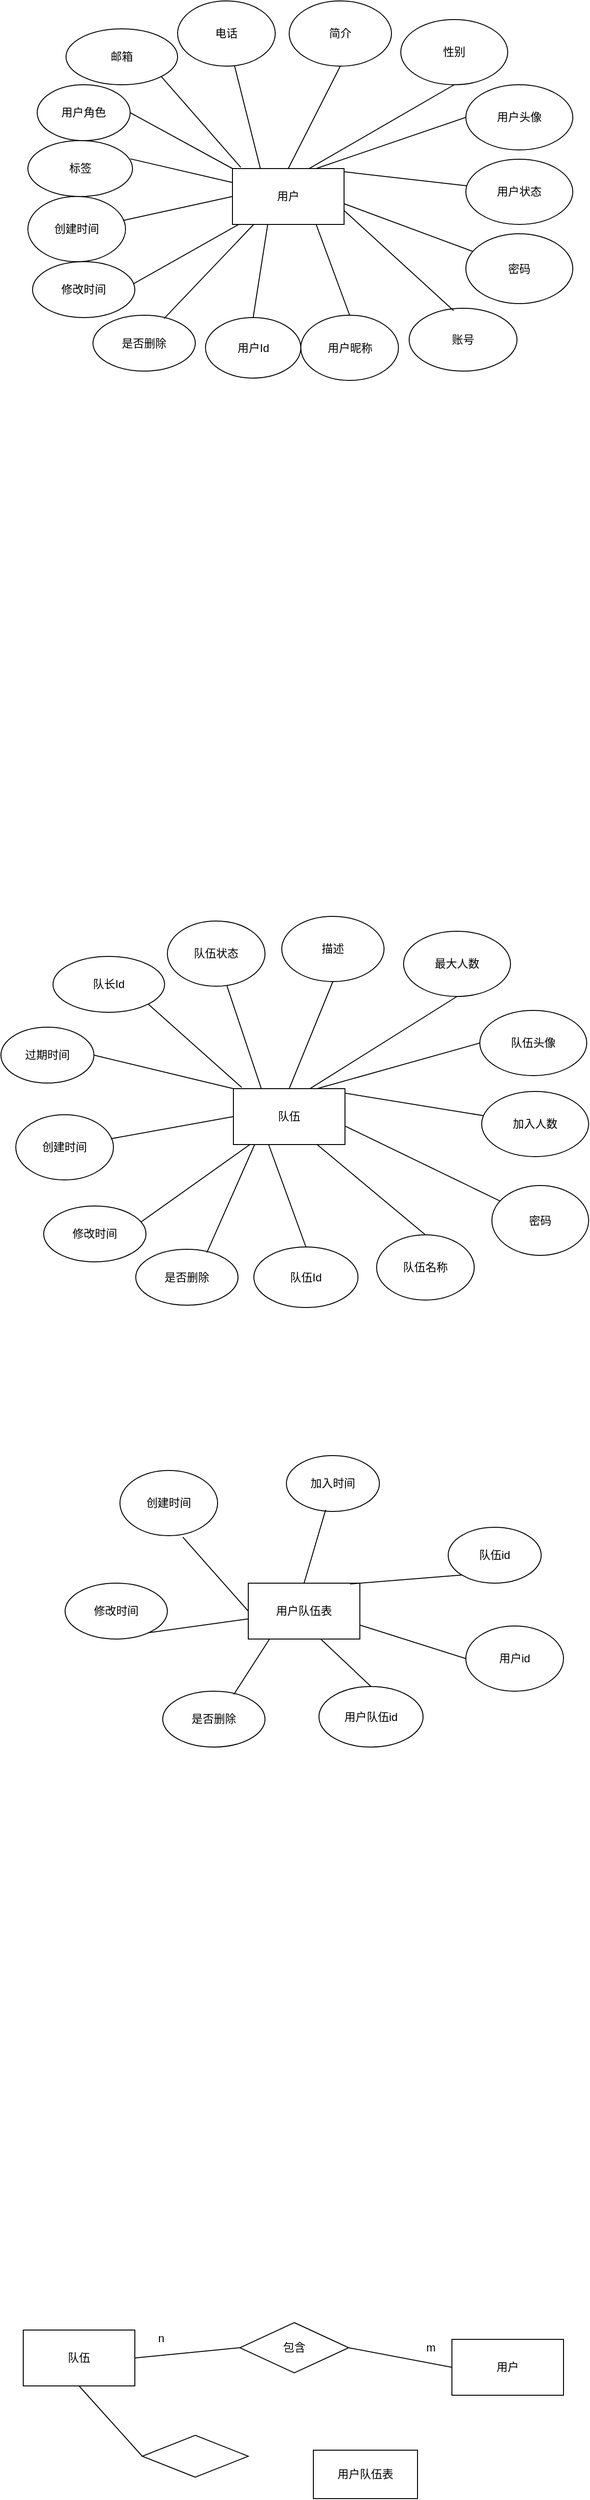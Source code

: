 <mxfile version="22.1.11" type="github">
  <diagram name="第 1 页" id="rC39hGufa94ov2SQlZUO">
    <mxGraphModel dx="1307" dy="615" grid="0" gridSize="10" guides="1" tooltips="1" connect="1" arrows="1" fold="1" page="1" pageScale="1" pageWidth="827" pageHeight="1169" math="0" shadow="0">
      <root>
        <mxCell id="0" />
        <mxCell id="1" parent="0" />
        <mxCell id="DHpkwYTsyXD9E4zMsWnn-7" value="性别" style="ellipse;whiteSpace=wrap;html=1;" parent="1" vertex="1">
          <mxGeometry x="511" y="280" width="115" height="70" as="geometry" />
        </mxCell>
        <mxCell id="DHpkwYTsyXD9E4zMsWnn-10" value="" style="endArrow=none;html=1;rounded=0;entryX=0.5;entryY=1;entryDx=0;entryDy=0;exitX=0.672;exitY=0.018;exitDx=0;exitDy=0;exitPerimeter=0;" parent="1" source="DHpkwYTsyXD9E4zMsWnn-1" target="DHpkwYTsyXD9E4zMsWnn-7" edge="1">
          <mxGeometry width="50" height="50" relative="1" as="geometry">
            <mxPoint x="321" y="430" as="sourcePoint" />
            <mxPoint x="421" y="400" as="targetPoint" />
          </mxGeometry>
        </mxCell>
        <mxCell id="DHpkwYTsyXD9E4zMsWnn-13" value="" style="endArrow=none;html=1;rounded=0;exitX=0.75;exitY=0;exitDx=0;exitDy=0;entryX=0;entryY=0.5;entryDx=0;entryDy=0;" parent="1" source="DHpkwYTsyXD9E4zMsWnn-1" target="DHpkwYTsyXD9E4zMsWnn-14" edge="1">
          <mxGeometry width="50" height="50" relative="1" as="geometry">
            <mxPoint x="411" y="450" as="sourcePoint" />
            <mxPoint x="491" y="360" as="targetPoint" />
          </mxGeometry>
        </mxCell>
        <mxCell id="DHpkwYTsyXD9E4zMsWnn-14" value="用户头像" style="ellipse;whiteSpace=wrap;html=1;" parent="1" vertex="1">
          <mxGeometry x="581" y="350" width="115" height="70" as="geometry" />
        </mxCell>
        <mxCell id="DHpkwYTsyXD9E4zMsWnn-15" value="" style="endArrow=none;html=1;rounded=0;exitX=0.75;exitY=0;exitDx=0;exitDy=0;" parent="1" source="DHpkwYTsyXD9E4zMsWnn-1" target="DHpkwYTsyXD9E4zMsWnn-16" edge="1">
          <mxGeometry width="50" height="50" relative="1" as="geometry">
            <mxPoint x="431" y="460" as="sourcePoint" />
            <mxPoint x="573.5" y="390" as="targetPoint" />
            <Array as="points" />
          </mxGeometry>
        </mxCell>
        <mxCell id="DHpkwYTsyXD9E4zMsWnn-16" value="用户状态" style="ellipse;whiteSpace=wrap;html=1;" parent="1" vertex="1">
          <mxGeometry x="581" y="430" width="115" height="70" as="geometry" />
        </mxCell>
        <mxCell id="DHpkwYTsyXD9E4zMsWnn-17" value="" style="endArrow=none;html=1;rounded=0;entryX=0.5;entryY=1;entryDx=0;entryDy=0;exitX=0.5;exitY=0;exitDx=0;exitDy=0;" parent="1" source="DHpkwYTsyXD9E4zMsWnn-23" edge="1">
          <mxGeometry width="50" height="50" relative="1" as="geometry">
            <mxPoint x="371" y="590" as="sourcePoint" />
            <mxPoint x="367.91" y="500" as="targetPoint" />
          </mxGeometry>
        </mxCell>
        <mxCell id="DHpkwYTsyXD9E4zMsWnn-18" value="" style="endArrow=none;html=1;rounded=0;entryX=0.41;entryY=0.991;entryDx=0;entryDy=0;entryPerimeter=0;" parent="1" source="DHpkwYTsyXD9E4zMsWnn-1" target="DHpkwYTsyXD9E4zMsWnn-19" edge="1">
          <mxGeometry width="50" height="50" relative="1" as="geometry">
            <mxPoint x="411" y="690" as="sourcePoint" />
            <mxPoint x="503" y="610" as="targetPoint" />
          </mxGeometry>
        </mxCell>
        <mxCell id="DHpkwYTsyXD9E4zMsWnn-20" value="" style="endArrow=none;html=1;rounded=0;exitX=0.75;exitY=1;exitDx=0;exitDy=0;entryX=0.5;entryY=0;entryDx=0;entryDy=0;" parent="1" source="DHpkwYTsyXD9E4zMsWnn-1" target="DHpkwYTsyXD9E4zMsWnn-21" edge="1">
          <mxGeometry width="50" height="50" relative="1" as="geometry">
            <mxPoint x="443" y="710" as="sourcePoint" />
            <mxPoint x="585.5" y="640" as="targetPoint" />
            <Array as="points" />
          </mxGeometry>
        </mxCell>
        <mxCell id="DHpkwYTsyXD9E4zMsWnn-21" value="用户昵称" style="ellipse;whiteSpace=wrap;html=1;" parent="1" vertex="1">
          <mxGeometry x="403.5" y="597.5" width="105" height="70" as="geometry" />
        </mxCell>
        <mxCell id="DHpkwYTsyXD9E4zMsWnn-23" value="用户Id" style="ellipse;whiteSpace=wrap;html=1;" parent="1" vertex="1">
          <mxGeometry x="301" y="600" width="102.5" height="65" as="geometry" />
        </mxCell>
        <mxCell id="DHpkwYTsyXD9E4zMsWnn-24" value="账号" style="ellipse;whiteSpace=wrap;html=1;" parent="1" vertex="1">
          <mxGeometry x="520" y="590" width="116" height="67.5" as="geometry" />
        </mxCell>
        <mxCell id="DHpkwYTsyXD9E4zMsWnn-25" value="电话" style="ellipse;whiteSpace=wrap;html=1;" parent="1" vertex="1">
          <mxGeometry x="271" y="260" width="105" height="70" as="geometry" />
        </mxCell>
        <mxCell id="DHpkwYTsyXD9E4zMsWnn-26" value="密码" style="ellipse;whiteSpace=wrap;html=1;" parent="1" vertex="1">
          <mxGeometry x="581" y="510" width="115" height="75" as="geometry" />
        </mxCell>
        <mxCell id="DHpkwYTsyXD9E4zMsWnn-27" value="简介" style="ellipse;whiteSpace=wrap;html=1;" parent="1" vertex="1">
          <mxGeometry x="391" y="260" width="110" height="70" as="geometry" />
        </mxCell>
        <mxCell id="DHpkwYTsyXD9E4zMsWnn-28" value="" style="endArrow=none;html=1;rounded=0;entryX=1;entryY=0.75;entryDx=0;entryDy=0;exitX=0.413;exitY=0.039;exitDx=0;exitDy=0;exitPerimeter=0;" parent="1" source="DHpkwYTsyXD9E4zMsWnn-24" target="DHpkwYTsyXD9E4zMsWnn-1" edge="1">
          <mxGeometry width="50" height="50" relative="1" as="geometry">
            <mxPoint x="483.54" y="560" as="sourcePoint" />
            <mxPoint x="480.45" y="470" as="targetPoint" />
          </mxGeometry>
        </mxCell>
        <mxCell id="DHpkwYTsyXD9E4zMsWnn-29" value="" style="endArrow=none;html=1;rounded=0;entryX=1;entryY=0.75;entryDx=0;entryDy=0;" parent="1" source="DHpkwYTsyXD9E4zMsWnn-26" edge="1">
          <mxGeometry width="50" height="50" relative="1" as="geometry">
            <mxPoint x="611" y="500" as="sourcePoint" />
            <mxPoint x="429" y="470" as="targetPoint" />
          </mxGeometry>
        </mxCell>
        <mxCell id="DHpkwYTsyXD9E4zMsWnn-30" value="邮箱" style="ellipse;whiteSpace=wrap;html=1;" parent="1" vertex="1">
          <mxGeometry x="151" y="290" width="120" height="60" as="geometry" />
        </mxCell>
        <mxCell id="DHpkwYTsyXD9E4zMsWnn-31" value="用户角色" style="ellipse;whiteSpace=wrap;html=1;" parent="1" vertex="1">
          <mxGeometry x="120" y="350" width="100" height="60" as="geometry" />
        </mxCell>
        <mxCell id="DHpkwYTsyXD9E4zMsWnn-33" value="标签" style="ellipse;whiteSpace=wrap;html=1;" parent="1" vertex="1">
          <mxGeometry x="110" y="410" width="112.5" height="60" as="geometry" />
        </mxCell>
        <mxCell id="DHpkwYTsyXD9E4zMsWnn-35" style="edgeStyle=orthogonalEdgeStyle;rounded=0;orthogonalLoop=1;jettySize=auto;html=1;entryX=0;entryY=1;entryDx=0;entryDy=0;strokeColor=none;" parent="1" source="DHpkwYTsyXD9E4zMsWnn-34" target="DHpkwYTsyXD9E4zMsWnn-1" edge="1">
          <mxGeometry relative="1" as="geometry" />
        </mxCell>
        <mxCell id="DHpkwYTsyXD9E4zMsWnn-36" style="edgeStyle=orthogonalEdgeStyle;orthogonalLoop=1;jettySize=auto;html=1;entryX=0;entryY=0.5;entryDx=0;entryDy=0;startArrow=none;startFill=0;endArrow=none;endFill=0;rounded=0;strokeColor=none;" parent="1" source="DHpkwYTsyXD9E4zMsWnn-19" target="DHpkwYTsyXD9E4zMsWnn-1" edge="1">
          <mxGeometry relative="1" as="geometry">
            <Array as="points">
              <mxPoint x="287" y="565" />
              <mxPoint x="287" y="500" />
              <mxPoint x="309" y="500" />
            </Array>
          </mxGeometry>
        </mxCell>
        <mxCell id="DHpkwYTsyXD9E4zMsWnn-34" value="创建时间" style="ellipse;whiteSpace=wrap;html=1;" parent="1" vertex="1">
          <mxGeometry x="110" y="470" width="105" height="70" as="geometry" />
        </mxCell>
        <mxCell id="DHpkwYTsyXD9E4zMsWnn-37" value="" style="endArrow=none;html=1;rounded=0;entryX=0.974;entryY=0.368;entryDx=0;entryDy=0;entryPerimeter=0;" parent="1" target="DHpkwYTsyXD9E4zMsWnn-34" edge="1">
          <mxGeometry width="50" height="50" relative="1" as="geometry">
            <mxPoint x="330" y="470" as="sourcePoint" />
            <mxPoint x="261" y="550" as="targetPoint" />
          </mxGeometry>
        </mxCell>
        <mxCell id="DHpkwYTsyXD9E4zMsWnn-38" value="" style="endArrow=none;html=1;rounded=0;entryX=0.979;entryY=0.326;entryDx=0;entryDy=0;entryPerimeter=0;exitX=0;exitY=0.25;exitDx=0;exitDy=0;" parent="1" source="DHpkwYTsyXD9E4zMsWnn-1" target="DHpkwYTsyXD9E4zMsWnn-33" edge="1">
          <mxGeometry width="50" height="50" relative="1" as="geometry">
            <mxPoint x="311" y="470" as="sourcePoint" />
            <mxPoint x="256" y="484.5" as="targetPoint" />
          </mxGeometry>
        </mxCell>
        <mxCell id="DHpkwYTsyXD9E4zMsWnn-39" value="" style="endArrow=none;html=1;rounded=0;entryX=1;entryY=0.5;entryDx=0;entryDy=0;exitX=0;exitY=0;exitDx=0;exitDy=0;" parent="1" source="DHpkwYTsyXD9E4zMsWnn-1" target="DHpkwYTsyXD9E4zMsWnn-31" edge="1">
          <mxGeometry width="50" height="50" relative="1" as="geometry">
            <mxPoint x="319" y="465" as="sourcePoint" />
            <mxPoint x="264" y="483" as="targetPoint" />
          </mxGeometry>
        </mxCell>
        <mxCell id="DHpkwYTsyXD9E4zMsWnn-40" value="" style="endArrow=none;html=1;rounded=0;entryX=1;entryY=1;entryDx=0;entryDy=0;exitX=0.074;exitY=-0.022;exitDx=0;exitDy=0;exitPerimeter=0;" parent="1" source="DHpkwYTsyXD9E4zMsWnn-1" target="DHpkwYTsyXD9E4zMsWnn-30" edge="1">
          <mxGeometry width="50" height="50" relative="1" as="geometry">
            <mxPoint x="319" y="450" as="sourcePoint" />
            <mxPoint x="266" y="425" as="targetPoint" />
          </mxGeometry>
        </mxCell>
        <mxCell id="DHpkwYTsyXD9E4zMsWnn-41" value="" style="endArrow=none;html=1;rounded=0;exitX=0.25;exitY=0;exitDx=0;exitDy=0;" parent="1" source="DHpkwYTsyXD9E4zMsWnn-1" target="DHpkwYTsyXD9E4zMsWnn-25" edge="1">
          <mxGeometry width="50" height="50" relative="1" as="geometry">
            <mxPoint x="387.5" y="421" as="sourcePoint" />
            <mxPoint x="319" y="330" as="targetPoint" />
          </mxGeometry>
        </mxCell>
        <mxCell id="DHpkwYTsyXD9E4zMsWnn-42" value="" style="endArrow=none;html=1;rounded=0;entryX=0.5;entryY=1;entryDx=0;entryDy=0;exitX=0.5;exitY=0;exitDx=0;exitDy=0;" parent="1" source="DHpkwYTsyXD9E4zMsWnn-1" target="DHpkwYTsyXD9E4zMsWnn-27" edge="1">
          <mxGeometry width="50" height="50" relative="1" as="geometry">
            <mxPoint x="337" y="459" as="sourcePoint" />
            <mxPoint x="268" y="368" as="targetPoint" />
          </mxGeometry>
        </mxCell>
        <mxCell id="DHpkwYTsyXD9E4zMsWnn-43" value="" style="endArrow=none;html=1;rounded=0;exitX=0.75;exitY=0;exitDx=0;exitDy=0;" parent="1" target="DHpkwYTsyXD9E4zMsWnn-1" edge="1">
          <mxGeometry width="50" height="50" relative="1" as="geometry">
            <mxPoint x="431" y="460" as="sourcePoint" />
            <mxPoint x="581" y="464" as="targetPoint" />
            <Array as="points" />
          </mxGeometry>
        </mxCell>
        <mxCell id="DHpkwYTsyXD9E4zMsWnn-1" value="用户" style="rounded=0;whiteSpace=wrap;html=1;" parent="1" vertex="1">
          <mxGeometry x="330" y="440" width="120" height="60" as="geometry" />
        </mxCell>
        <mxCell id="DHpkwYTsyXD9E4zMsWnn-44" value="" style="edgeStyle=orthogonalEdgeStyle;orthogonalLoop=1;jettySize=auto;html=1;entryX=0;entryY=0.5;entryDx=0;entryDy=0;startArrow=none;startFill=0;endArrow=none;endFill=0;rounded=0;strokeColor=none;" parent="1" source="DHpkwYTsyXD9E4zMsWnn-34" target="DHpkwYTsyXD9E4zMsWnn-19" edge="1">
          <mxGeometry relative="1" as="geometry">
            <mxPoint x="163" y="540" as="sourcePoint" />
            <mxPoint x="330" y="470" as="targetPoint" />
            <Array as="points" />
          </mxGeometry>
        </mxCell>
        <mxCell id="DHpkwYTsyXD9E4zMsWnn-19" value="修改时间" style="ellipse;whiteSpace=wrap;html=1;" parent="1" vertex="1">
          <mxGeometry x="115" y="540" width="110" height="60" as="geometry" />
        </mxCell>
        <mxCell id="DHpkwYTsyXD9E4zMsWnn-45" value="是否删除" style="ellipse;whiteSpace=wrap;html=1;" parent="1" vertex="1">
          <mxGeometry x="180" y="597.5" width="110" height="60" as="geometry" />
        </mxCell>
        <mxCell id="DHpkwYTsyXD9E4zMsWnn-46" value="" style="endArrow=none;html=1;rounded=0;entryX=0.695;entryY=0.059;entryDx=0;entryDy=0;entryPerimeter=0;exitX=0.191;exitY=0.998;exitDx=0;exitDy=0;exitPerimeter=0;" parent="1" source="DHpkwYTsyXD9E4zMsWnn-1" target="DHpkwYTsyXD9E4zMsWnn-45" edge="1">
          <mxGeometry width="50" height="50" relative="1" as="geometry">
            <mxPoint x="347" y="510" as="sourcePoint" />
            <mxPoint x="170" y="609" as="targetPoint" />
          </mxGeometry>
        </mxCell>
        <mxCell id="DHpkwYTsyXD9E4zMsWnn-81" value="最大人数" style="ellipse;whiteSpace=wrap;html=1;" parent="1" vertex="1">
          <mxGeometry x="514" y="1259" width="115" height="70" as="geometry" />
        </mxCell>
        <mxCell id="DHpkwYTsyXD9E4zMsWnn-82" value="" style="endArrow=none;html=1;rounded=0;entryX=0.5;entryY=1;entryDx=0;entryDy=0;exitX=0.672;exitY=0.018;exitDx=0;exitDy=0;exitPerimeter=0;" parent="1" source="DHpkwYTsyXD9E4zMsWnn-111" target="DHpkwYTsyXD9E4zMsWnn-81" edge="1">
          <mxGeometry width="50" height="50" relative="1" as="geometry">
            <mxPoint x="322" y="1418" as="sourcePoint" />
            <mxPoint x="422" y="1388" as="targetPoint" />
          </mxGeometry>
        </mxCell>
        <mxCell id="DHpkwYTsyXD9E4zMsWnn-83" value="" style="endArrow=none;html=1;rounded=0;exitX=0.75;exitY=0;exitDx=0;exitDy=0;entryX=0;entryY=0.5;entryDx=0;entryDy=0;" parent="1" source="DHpkwYTsyXD9E4zMsWnn-111" target="DHpkwYTsyXD9E4zMsWnn-84" edge="1">
          <mxGeometry width="50" height="50" relative="1" as="geometry">
            <mxPoint x="412" y="1438" as="sourcePoint" />
            <mxPoint x="492" y="1348" as="targetPoint" />
          </mxGeometry>
        </mxCell>
        <mxCell id="DHpkwYTsyXD9E4zMsWnn-84" value="队伍头像" style="ellipse;whiteSpace=wrap;html=1;" parent="1" vertex="1">
          <mxGeometry x="596" y="1344" width="115" height="70" as="geometry" />
        </mxCell>
        <mxCell id="DHpkwYTsyXD9E4zMsWnn-85" value="" style="endArrow=none;html=1;rounded=0;exitX=0.75;exitY=0;exitDx=0;exitDy=0;" parent="1" source="DHpkwYTsyXD9E4zMsWnn-111" target="DHpkwYTsyXD9E4zMsWnn-86" edge="1">
          <mxGeometry width="50" height="50" relative="1" as="geometry">
            <mxPoint x="432" y="1448" as="sourcePoint" />
            <mxPoint x="574.5" y="1378" as="targetPoint" />
            <Array as="points" />
          </mxGeometry>
        </mxCell>
        <mxCell id="DHpkwYTsyXD9E4zMsWnn-86" value="加入人数" style="ellipse;whiteSpace=wrap;html=1;" parent="1" vertex="1">
          <mxGeometry x="598" y="1431" width="115" height="70" as="geometry" />
        </mxCell>
        <mxCell id="DHpkwYTsyXD9E4zMsWnn-87" value="" style="endArrow=none;html=1;rounded=0;entryX=0.5;entryY=1;entryDx=0;entryDy=0;exitX=0.5;exitY=0;exitDx=0;exitDy=0;" parent="1" source="DHpkwYTsyXD9E4zMsWnn-91" edge="1">
          <mxGeometry width="50" height="50" relative="1" as="geometry">
            <mxPoint x="372" y="1578" as="sourcePoint" />
            <mxPoint x="368.91" y="1488" as="targetPoint" />
          </mxGeometry>
        </mxCell>
        <mxCell id="DHpkwYTsyXD9E4zMsWnn-88" value="" style="endArrow=none;html=1;rounded=0;entryX=0.41;entryY=0.991;entryDx=0;entryDy=0;entryPerimeter=0;" parent="1" source="DHpkwYTsyXD9E4zMsWnn-111" target="DHpkwYTsyXD9E4zMsWnn-113" edge="1">
          <mxGeometry width="50" height="50" relative="1" as="geometry">
            <mxPoint x="412" y="1678" as="sourcePoint" />
            <mxPoint x="504" y="1598" as="targetPoint" />
          </mxGeometry>
        </mxCell>
        <mxCell id="DHpkwYTsyXD9E4zMsWnn-89" value="" style="endArrow=none;html=1;rounded=0;exitX=0.75;exitY=1;exitDx=0;exitDy=0;entryX=0.5;entryY=0;entryDx=0;entryDy=0;" parent="1" source="DHpkwYTsyXD9E4zMsWnn-111" target="DHpkwYTsyXD9E4zMsWnn-90" edge="1">
          <mxGeometry width="50" height="50" relative="1" as="geometry">
            <mxPoint x="444" y="1698" as="sourcePoint" />
            <mxPoint x="586.5" y="1628" as="targetPoint" />
            <Array as="points" />
          </mxGeometry>
        </mxCell>
        <mxCell id="DHpkwYTsyXD9E4zMsWnn-90" value="队伍名称" style="ellipse;whiteSpace=wrap;html=1;" parent="1" vertex="1">
          <mxGeometry x="485" y="1585" width="105" height="70" as="geometry" />
        </mxCell>
        <mxCell id="DHpkwYTsyXD9E4zMsWnn-91" value="队伍Id" style="ellipse;whiteSpace=wrap;html=1;" parent="1" vertex="1">
          <mxGeometry x="353" y="1598" width="112" height="65" as="geometry" />
        </mxCell>
        <mxCell id="DHpkwYTsyXD9E4zMsWnn-93" value="队伍状态" style="ellipse;whiteSpace=wrap;html=1;" parent="1" vertex="1">
          <mxGeometry x="260" y="1248" width="105" height="70" as="geometry" />
        </mxCell>
        <mxCell id="DHpkwYTsyXD9E4zMsWnn-94" value="密码" style="ellipse;whiteSpace=wrap;html=1;" parent="1" vertex="1">
          <mxGeometry x="609" y="1532" width="104" height="75" as="geometry" />
        </mxCell>
        <mxCell id="DHpkwYTsyXD9E4zMsWnn-95" value="描述" style="ellipse;whiteSpace=wrap;html=1;" parent="1" vertex="1">
          <mxGeometry x="383" y="1243" width="110" height="70" as="geometry" />
        </mxCell>
        <mxCell id="DHpkwYTsyXD9E4zMsWnn-97" value="" style="endArrow=none;html=1;rounded=0;entryX=1;entryY=0.75;entryDx=0;entryDy=0;" parent="1" source="DHpkwYTsyXD9E4zMsWnn-94" edge="1">
          <mxGeometry width="50" height="50" relative="1" as="geometry">
            <mxPoint x="612" y="1488" as="sourcePoint" />
            <mxPoint x="430" y="1458" as="targetPoint" />
          </mxGeometry>
        </mxCell>
        <mxCell id="DHpkwYTsyXD9E4zMsWnn-98" value="队长Id" style="ellipse;whiteSpace=wrap;html=1;" parent="1" vertex="1">
          <mxGeometry x="137" y="1286" width="120" height="60" as="geometry" />
        </mxCell>
        <mxCell id="DHpkwYTsyXD9E4zMsWnn-99" value="过期时间" style="ellipse;whiteSpace=wrap;html=1;" parent="1" vertex="1">
          <mxGeometry x="81" y="1362" width="100" height="60" as="geometry" />
        </mxCell>
        <mxCell id="DHpkwYTsyXD9E4zMsWnn-101" style="edgeStyle=orthogonalEdgeStyle;rounded=0;orthogonalLoop=1;jettySize=auto;html=1;entryX=0;entryY=1;entryDx=0;entryDy=0;strokeColor=none;" parent="1" source="DHpkwYTsyXD9E4zMsWnn-103" target="DHpkwYTsyXD9E4zMsWnn-111" edge="1">
          <mxGeometry relative="1" as="geometry" />
        </mxCell>
        <mxCell id="DHpkwYTsyXD9E4zMsWnn-102" style="edgeStyle=orthogonalEdgeStyle;orthogonalLoop=1;jettySize=auto;html=1;entryX=0;entryY=0.5;entryDx=0;entryDy=0;startArrow=none;startFill=0;endArrow=none;endFill=0;rounded=0;strokeColor=none;" parent="1" source="DHpkwYTsyXD9E4zMsWnn-113" target="DHpkwYTsyXD9E4zMsWnn-111" edge="1">
          <mxGeometry relative="1" as="geometry">
            <Array as="points">
              <mxPoint x="288" y="1553" />
              <mxPoint x="288" y="1488" />
              <mxPoint x="310" y="1488" />
            </Array>
          </mxGeometry>
        </mxCell>
        <mxCell id="DHpkwYTsyXD9E4zMsWnn-103" value="创建时间" style="ellipse;whiteSpace=wrap;html=1;" parent="1" vertex="1">
          <mxGeometry x="97" y="1456" width="105" height="70" as="geometry" />
        </mxCell>
        <mxCell id="DHpkwYTsyXD9E4zMsWnn-104" value="" style="endArrow=none;html=1;rounded=0;entryX=0.974;entryY=0.368;entryDx=0;entryDy=0;entryPerimeter=0;" parent="1" target="DHpkwYTsyXD9E4zMsWnn-103" edge="1">
          <mxGeometry width="50" height="50" relative="1" as="geometry">
            <mxPoint x="331" y="1458" as="sourcePoint" />
            <mxPoint x="262" y="1538" as="targetPoint" />
          </mxGeometry>
        </mxCell>
        <mxCell id="DHpkwYTsyXD9E4zMsWnn-106" value="" style="endArrow=none;html=1;rounded=0;entryX=1;entryY=0.5;entryDx=0;entryDy=0;exitX=0;exitY=0;exitDx=0;exitDy=0;" parent="1" source="DHpkwYTsyXD9E4zMsWnn-111" target="DHpkwYTsyXD9E4zMsWnn-99" edge="1">
          <mxGeometry width="50" height="50" relative="1" as="geometry">
            <mxPoint x="320" y="1453" as="sourcePoint" />
            <mxPoint x="265" y="1471" as="targetPoint" />
          </mxGeometry>
        </mxCell>
        <mxCell id="DHpkwYTsyXD9E4zMsWnn-107" value="" style="endArrow=none;html=1;rounded=0;entryX=1;entryY=1;entryDx=0;entryDy=0;exitX=0.074;exitY=-0.022;exitDx=0;exitDy=0;exitPerimeter=0;" parent="1" source="DHpkwYTsyXD9E4zMsWnn-111" target="DHpkwYTsyXD9E4zMsWnn-98" edge="1">
          <mxGeometry width="50" height="50" relative="1" as="geometry">
            <mxPoint x="320" y="1438" as="sourcePoint" />
            <mxPoint x="267" y="1413" as="targetPoint" />
          </mxGeometry>
        </mxCell>
        <mxCell id="DHpkwYTsyXD9E4zMsWnn-108" value="" style="endArrow=none;html=1;rounded=0;exitX=0.25;exitY=0;exitDx=0;exitDy=0;" parent="1" source="DHpkwYTsyXD9E4zMsWnn-111" target="DHpkwYTsyXD9E4zMsWnn-93" edge="1">
          <mxGeometry width="50" height="50" relative="1" as="geometry">
            <mxPoint x="388.5" y="1409" as="sourcePoint" />
            <mxPoint x="320" y="1318" as="targetPoint" />
          </mxGeometry>
        </mxCell>
        <mxCell id="DHpkwYTsyXD9E4zMsWnn-109" value="" style="endArrow=none;html=1;rounded=0;entryX=0.5;entryY=1;entryDx=0;entryDy=0;exitX=0.5;exitY=0;exitDx=0;exitDy=0;" parent="1" source="DHpkwYTsyXD9E4zMsWnn-111" target="DHpkwYTsyXD9E4zMsWnn-95" edge="1">
          <mxGeometry width="50" height="50" relative="1" as="geometry">
            <mxPoint x="338" y="1447" as="sourcePoint" />
            <mxPoint x="269" y="1356" as="targetPoint" />
          </mxGeometry>
        </mxCell>
        <mxCell id="DHpkwYTsyXD9E4zMsWnn-110" value="" style="endArrow=none;html=1;rounded=0;exitX=0.75;exitY=0;exitDx=0;exitDy=0;" parent="1" target="DHpkwYTsyXD9E4zMsWnn-111" edge="1">
          <mxGeometry width="50" height="50" relative="1" as="geometry">
            <mxPoint x="432" y="1448" as="sourcePoint" />
            <mxPoint x="582" y="1452" as="targetPoint" />
            <Array as="points" />
          </mxGeometry>
        </mxCell>
        <mxCell id="DHpkwYTsyXD9E4zMsWnn-111" value="队伍" style="rounded=0;whiteSpace=wrap;html=1;" parent="1" vertex="1">
          <mxGeometry x="331" y="1428" width="120" height="60" as="geometry" />
        </mxCell>
        <mxCell id="DHpkwYTsyXD9E4zMsWnn-112" value="" style="edgeStyle=orthogonalEdgeStyle;orthogonalLoop=1;jettySize=auto;html=1;entryX=0;entryY=0.5;entryDx=0;entryDy=0;startArrow=none;startFill=0;endArrow=none;endFill=0;rounded=0;strokeColor=none;" parent="1" source="DHpkwYTsyXD9E4zMsWnn-103" target="DHpkwYTsyXD9E4zMsWnn-113" edge="1">
          <mxGeometry relative="1" as="geometry">
            <mxPoint x="164" y="1528" as="sourcePoint" />
            <mxPoint x="331" y="1458" as="targetPoint" />
            <Array as="points" />
          </mxGeometry>
        </mxCell>
        <mxCell id="DHpkwYTsyXD9E4zMsWnn-113" value="修改时间" style="ellipse;whiteSpace=wrap;html=1;" parent="1" vertex="1">
          <mxGeometry x="127" y="1554" width="110" height="60" as="geometry" />
        </mxCell>
        <mxCell id="DHpkwYTsyXD9E4zMsWnn-114" value="是否删除" style="ellipse;whiteSpace=wrap;html=1;" parent="1" vertex="1">
          <mxGeometry x="226" y="1600.5" width="110" height="60" as="geometry" />
        </mxCell>
        <mxCell id="DHpkwYTsyXD9E4zMsWnn-115" value="" style="endArrow=none;html=1;rounded=0;entryX=0.695;entryY=0.059;entryDx=0;entryDy=0;entryPerimeter=0;exitX=0.191;exitY=0.998;exitDx=0;exitDy=0;exitPerimeter=0;" parent="1" source="DHpkwYTsyXD9E4zMsWnn-111" target="DHpkwYTsyXD9E4zMsWnn-114" edge="1">
          <mxGeometry width="50" height="50" relative="1" as="geometry">
            <mxPoint x="348" y="1498" as="sourcePoint" />
            <mxPoint x="171" y="1597" as="targetPoint" />
          </mxGeometry>
        </mxCell>
        <mxCell id="z8nQcIeZTwcEWE0xlqml-7" value="" style="endArrow=none;html=1;rounded=0;entryX=0.647;entryY=0.995;entryDx=0;entryDy=0;exitX=0.5;exitY=0;exitDx=0;exitDy=0;entryPerimeter=0;" edge="1" parent="1" source="z8nQcIeZTwcEWE0xlqml-11" target="z8nQcIeZTwcEWE0xlqml-27">
          <mxGeometry width="50" height="50" relative="1" as="geometry">
            <mxPoint x="388" y="2109" as="sourcePoint" />
            <mxPoint x="384.91" y="2019" as="targetPoint" />
          </mxGeometry>
        </mxCell>
        <mxCell id="z8nQcIeZTwcEWE0xlqml-8" value="" style="endArrow=none;html=1;rounded=0;entryX=0.41;entryY=0.991;entryDx=0;entryDy=0;entryPerimeter=0;" edge="1" parent="1" source="z8nQcIeZTwcEWE0xlqml-27" target="z8nQcIeZTwcEWE0xlqml-29">
          <mxGeometry width="50" height="50" relative="1" as="geometry">
            <mxPoint x="428" y="2209" as="sourcePoint" />
            <mxPoint x="520" y="2129" as="targetPoint" />
          </mxGeometry>
        </mxCell>
        <mxCell id="z8nQcIeZTwcEWE0xlqml-9" value="" style="endArrow=none;html=1;rounded=0;exitX=1;exitY=0.75;exitDx=0;exitDy=0;entryX=0;entryY=0.5;entryDx=0;entryDy=0;" edge="1" parent="1" source="z8nQcIeZTwcEWE0xlqml-27" target="z8nQcIeZTwcEWE0xlqml-10">
          <mxGeometry width="50" height="50" relative="1" as="geometry">
            <mxPoint x="383" y="2055" as="sourcePoint" />
            <mxPoint x="604.5" y="2067" as="targetPoint" />
            <Array as="points" />
          </mxGeometry>
        </mxCell>
        <mxCell id="z8nQcIeZTwcEWE0xlqml-10" value="用户id" style="ellipse;whiteSpace=wrap;html=1;" vertex="1" parent="1">
          <mxGeometry x="581" y="2005" width="105" height="70" as="geometry" />
        </mxCell>
        <mxCell id="z8nQcIeZTwcEWE0xlqml-11" value="用户队伍id" style="ellipse;whiteSpace=wrap;html=1;" vertex="1" parent="1">
          <mxGeometry x="423" y="2070" width="112" height="65" as="geometry" />
        </mxCell>
        <mxCell id="z8nQcIeZTwcEWE0xlqml-17" value="加入时间" style="ellipse;whiteSpace=wrap;html=1;" vertex="1" parent="1">
          <mxGeometry x="388" y="1822" width="100" height="60" as="geometry" />
        </mxCell>
        <mxCell id="z8nQcIeZTwcEWE0xlqml-18" style="edgeStyle=orthogonalEdgeStyle;rounded=0;orthogonalLoop=1;jettySize=auto;html=1;entryX=0;entryY=1;entryDx=0;entryDy=0;strokeColor=none;" edge="1" parent="1" source="z8nQcIeZTwcEWE0xlqml-20" target="z8nQcIeZTwcEWE0xlqml-27">
          <mxGeometry relative="1" as="geometry" />
        </mxCell>
        <mxCell id="z8nQcIeZTwcEWE0xlqml-19" style="edgeStyle=orthogonalEdgeStyle;orthogonalLoop=1;jettySize=auto;html=1;entryX=0;entryY=0.5;entryDx=0;entryDy=0;startArrow=none;startFill=0;endArrow=none;endFill=0;rounded=0;strokeColor=none;" edge="1" parent="1" source="z8nQcIeZTwcEWE0xlqml-29" target="z8nQcIeZTwcEWE0xlqml-27">
          <mxGeometry relative="1" as="geometry">
            <Array as="points">
              <mxPoint x="304" y="2084" />
              <mxPoint x="304" y="2019" />
              <mxPoint x="326" y="2019" />
            </Array>
          </mxGeometry>
        </mxCell>
        <mxCell id="z8nQcIeZTwcEWE0xlqml-20" value="创建时间" style="ellipse;whiteSpace=wrap;html=1;" vertex="1" parent="1">
          <mxGeometry x="209" y="1838" width="105" height="70" as="geometry" />
        </mxCell>
        <mxCell id="z8nQcIeZTwcEWE0xlqml-21" value="" style="endArrow=none;html=1;rounded=0;entryX=0.644;entryY=1.023;entryDx=0;entryDy=0;entryPerimeter=0;" edge="1" parent="1" target="z8nQcIeZTwcEWE0xlqml-20">
          <mxGeometry width="50" height="50" relative="1" as="geometry">
            <mxPoint x="347" y="1989" as="sourcePoint" />
            <mxPoint x="278" y="2069" as="targetPoint" />
          </mxGeometry>
        </mxCell>
        <mxCell id="z8nQcIeZTwcEWE0xlqml-22" value="" style="endArrow=none;html=1;rounded=0;entryX=0.422;entryY=0.972;entryDx=0;entryDy=0;exitX=0.5;exitY=0;exitDx=0;exitDy=0;entryPerimeter=0;" edge="1" parent="1" source="z8nQcIeZTwcEWE0xlqml-27" target="z8nQcIeZTwcEWE0xlqml-17">
          <mxGeometry width="50" height="50" relative="1" as="geometry">
            <mxPoint x="336" y="1984" as="sourcePoint" />
            <mxPoint x="281" y="2002" as="targetPoint" />
          </mxGeometry>
        </mxCell>
        <mxCell id="z8nQcIeZTwcEWE0xlqml-26" value="" style="endArrow=none;html=1;rounded=0;exitX=0.75;exitY=0;exitDx=0;exitDy=0;" edge="1" parent="1" target="z8nQcIeZTwcEWE0xlqml-27">
          <mxGeometry width="50" height="50" relative="1" as="geometry">
            <mxPoint x="448" y="1979" as="sourcePoint" />
            <mxPoint x="598" y="1983" as="targetPoint" />
            <Array as="points" />
          </mxGeometry>
        </mxCell>
        <mxCell id="z8nQcIeZTwcEWE0xlqml-27" value="用户队伍表" style="rounded=0;whiteSpace=wrap;html=1;" vertex="1" parent="1">
          <mxGeometry x="347" y="1959" width="120" height="60" as="geometry" />
        </mxCell>
        <mxCell id="z8nQcIeZTwcEWE0xlqml-28" value="" style="edgeStyle=orthogonalEdgeStyle;orthogonalLoop=1;jettySize=auto;html=1;entryX=0;entryY=0.5;entryDx=0;entryDy=0;startArrow=none;startFill=0;endArrow=none;endFill=0;rounded=0;strokeColor=none;" edge="1" parent="1" source="z8nQcIeZTwcEWE0xlqml-20" target="z8nQcIeZTwcEWE0xlqml-29">
          <mxGeometry relative="1" as="geometry">
            <mxPoint x="180" y="2059" as="sourcePoint" />
            <mxPoint x="347" y="1989" as="targetPoint" />
            <Array as="points" />
          </mxGeometry>
        </mxCell>
        <mxCell id="z8nQcIeZTwcEWE0xlqml-29" value="修改时间" style="ellipse;whiteSpace=wrap;html=1;" vertex="1" parent="1">
          <mxGeometry x="150" y="1959" width="110" height="60" as="geometry" />
        </mxCell>
        <mxCell id="z8nQcIeZTwcEWE0xlqml-30" value="是否删除" style="ellipse;whiteSpace=wrap;html=1;" vertex="1" parent="1">
          <mxGeometry x="255" y="2075" width="110" height="60" as="geometry" />
        </mxCell>
        <mxCell id="z8nQcIeZTwcEWE0xlqml-31" value="" style="endArrow=none;html=1;rounded=0;entryX=0.695;entryY=0.059;entryDx=0;entryDy=0;entryPerimeter=0;exitX=0.191;exitY=0.998;exitDx=0;exitDy=0;exitPerimeter=0;" edge="1" parent="1" source="z8nQcIeZTwcEWE0xlqml-27" target="z8nQcIeZTwcEWE0xlqml-30">
          <mxGeometry width="50" height="50" relative="1" as="geometry">
            <mxPoint x="364" y="2029" as="sourcePoint" />
            <mxPoint x="187" y="2128" as="targetPoint" />
          </mxGeometry>
        </mxCell>
        <mxCell id="z8nQcIeZTwcEWE0xlqml-32" value="队伍id" style="ellipse;whiteSpace=wrap;html=1;" vertex="1" parent="1">
          <mxGeometry x="562" y="1899" width="100" height="60" as="geometry" />
        </mxCell>
        <mxCell id="z8nQcIeZTwcEWE0xlqml-33" value="" style="endArrow=none;html=1;rounded=0;exitX=0.912;exitY=0.015;exitDx=0;exitDy=0;exitPerimeter=0;entryX=0;entryY=1;entryDx=0;entryDy=0;" edge="1" parent="1" source="z8nQcIeZTwcEWE0xlqml-27" target="z8nQcIeZTwcEWE0xlqml-32">
          <mxGeometry width="50" height="50" relative="1" as="geometry">
            <mxPoint x="357" y="1969" as="sourcePoint" />
            <mxPoint x="571" y="1939" as="targetPoint" />
          </mxGeometry>
        </mxCell>
        <mxCell id="z8nQcIeZTwcEWE0xlqml-34" value="用户" style="rounded=0;whiteSpace=wrap;html=1;" vertex="1" parent="1">
          <mxGeometry x="566" y="2771" width="120" height="60" as="geometry" />
        </mxCell>
        <mxCell id="z8nQcIeZTwcEWE0xlqml-36" value="队伍" style="rounded=0;whiteSpace=wrap;html=1;" vertex="1" parent="1">
          <mxGeometry x="105" y="2761" width="120" height="60" as="geometry" />
        </mxCell>
        <mxCell id="z8nQcIeZTwcEWE0xlqml-37" value="用户队伍表" style="rounded=0;whiteSpace=wrap;html=1;" vertex="1" parent="1">
          <mxGeometry x="417" y="2890" width="112" height="52" as="geometry" />
        </mxCell>
        <mxCell id="z8nQcIeZTwcEWE0xlqml-39" value="包含" style="rhombus;whiteSpace=wrap;html=1;" vertex="1" parent="1">
          <mxGeometry x="338" y="2753" width="117" height="54" as="geometry" />
        </mxCell>
        <mxCell id="z8nQcIeZTwcEWE0xlqml-42" value="" style="endArrow=none;html=1;rounded=0;entryX=0;entryY=0.5;entryDx=0;entryDy=0;exitX=1;exitY=0.5;exitDx=0;exitDy=0;" edge="1" parent="1" source="z8nQcIeZTwcEWE0xlqml-39" target="z8nQcIeZTwcEWE0xlqml-34">
          <mxGeometry width="50" height="50" relative="1" as="geometry">
            <mxPoint x="455" y="2782" as="sourcePoint" />
            <mxPoint x="505" y="2732" as="targetPoint" />
          </mxGeometry>
        </mxCell>
        <mxCell id="z8nQcIeZTwcEWE0xlqml-45" value="" style="endArrow=none;html=1;rounded=0;exitX=1;exitY=0.5;exitDx=0;exitDy=0;entryX=0;entryY=0.5;entryDx=0;entryDy=0;" edge="1" parent="1" source="z8nQcIeZTwcEWE0xlqml-36" target="z8nQcIeZTwcEWE0xlqml-39">
          <mxGeometry width="50" height="50" relative="1" as="geometry">
            <mxPoint x="287" y="2829" as="sourcePoint" />
            <mxPoint x="337" y="2779" as="targetPoint" />
          </mxGeometry>
        </mxCell>
        <mxCell id="z8nQcIeZTwcEWE0xlqml-48" value="n" style="text;html=1;align=center;verticalAlign=middle;resizable=0;points=[];autosize=1;strokeColor=none;fillColor=none;" vertex="1" parent="1">
          <mxGeometry x="240" y="2757" width="25" height="26" as="geometry" />
        </mxCell>
        <mxCell id="z8nQcIeZTwcEWE0xlqml-49" value="m" style="text;html=1;align=center;verticalAlign=middle;resizable=0;points=[];autosize=1;strokeColor=none;fillColor=none;" vertex="1" parent="1">
          <mxGeometry x="529" y="2767" width="28" height="26" as="geometry" />
        </mxCell>
        <mxCell id="z8nQcIeZTwcEWE0xlqml-53" value="" style="rhombus;whiteSpace=wrap;html=1;direction=west;" vertex="1" parent="1">
          <mxGeometry x="233" y="2874" width="114" height="45" as="geometry" />
        </mxCell>
        <mxCell id="z8nQcIeZTwcEWE0xlqml-54" value="" style="endArrow=none;html=1;rounded=0;exitX=0.5;exitY=1;exitDx=0;exitDy=0;entryX=1;entryY=0.5;entryDx=0;entryDy=0;" edge="1" parent="1" source="z8nQcIeZTwcEWE0xlqml-36" target="z8nQcIeZTwcEWE0xlqml-53">
          <mxGeometry width="50" height="50" relative="1" as="geometry">
            <mxPoint x="235" y="2801" as="sourcePoint" />
            <mxPoint x="348" y="2790" as="targetPoint" />
            <Array as="points" />
          </mxGeometry>
        </mxCell>
      </root>
    </mxGraphModel>
  </diagram>
</mxfile>
